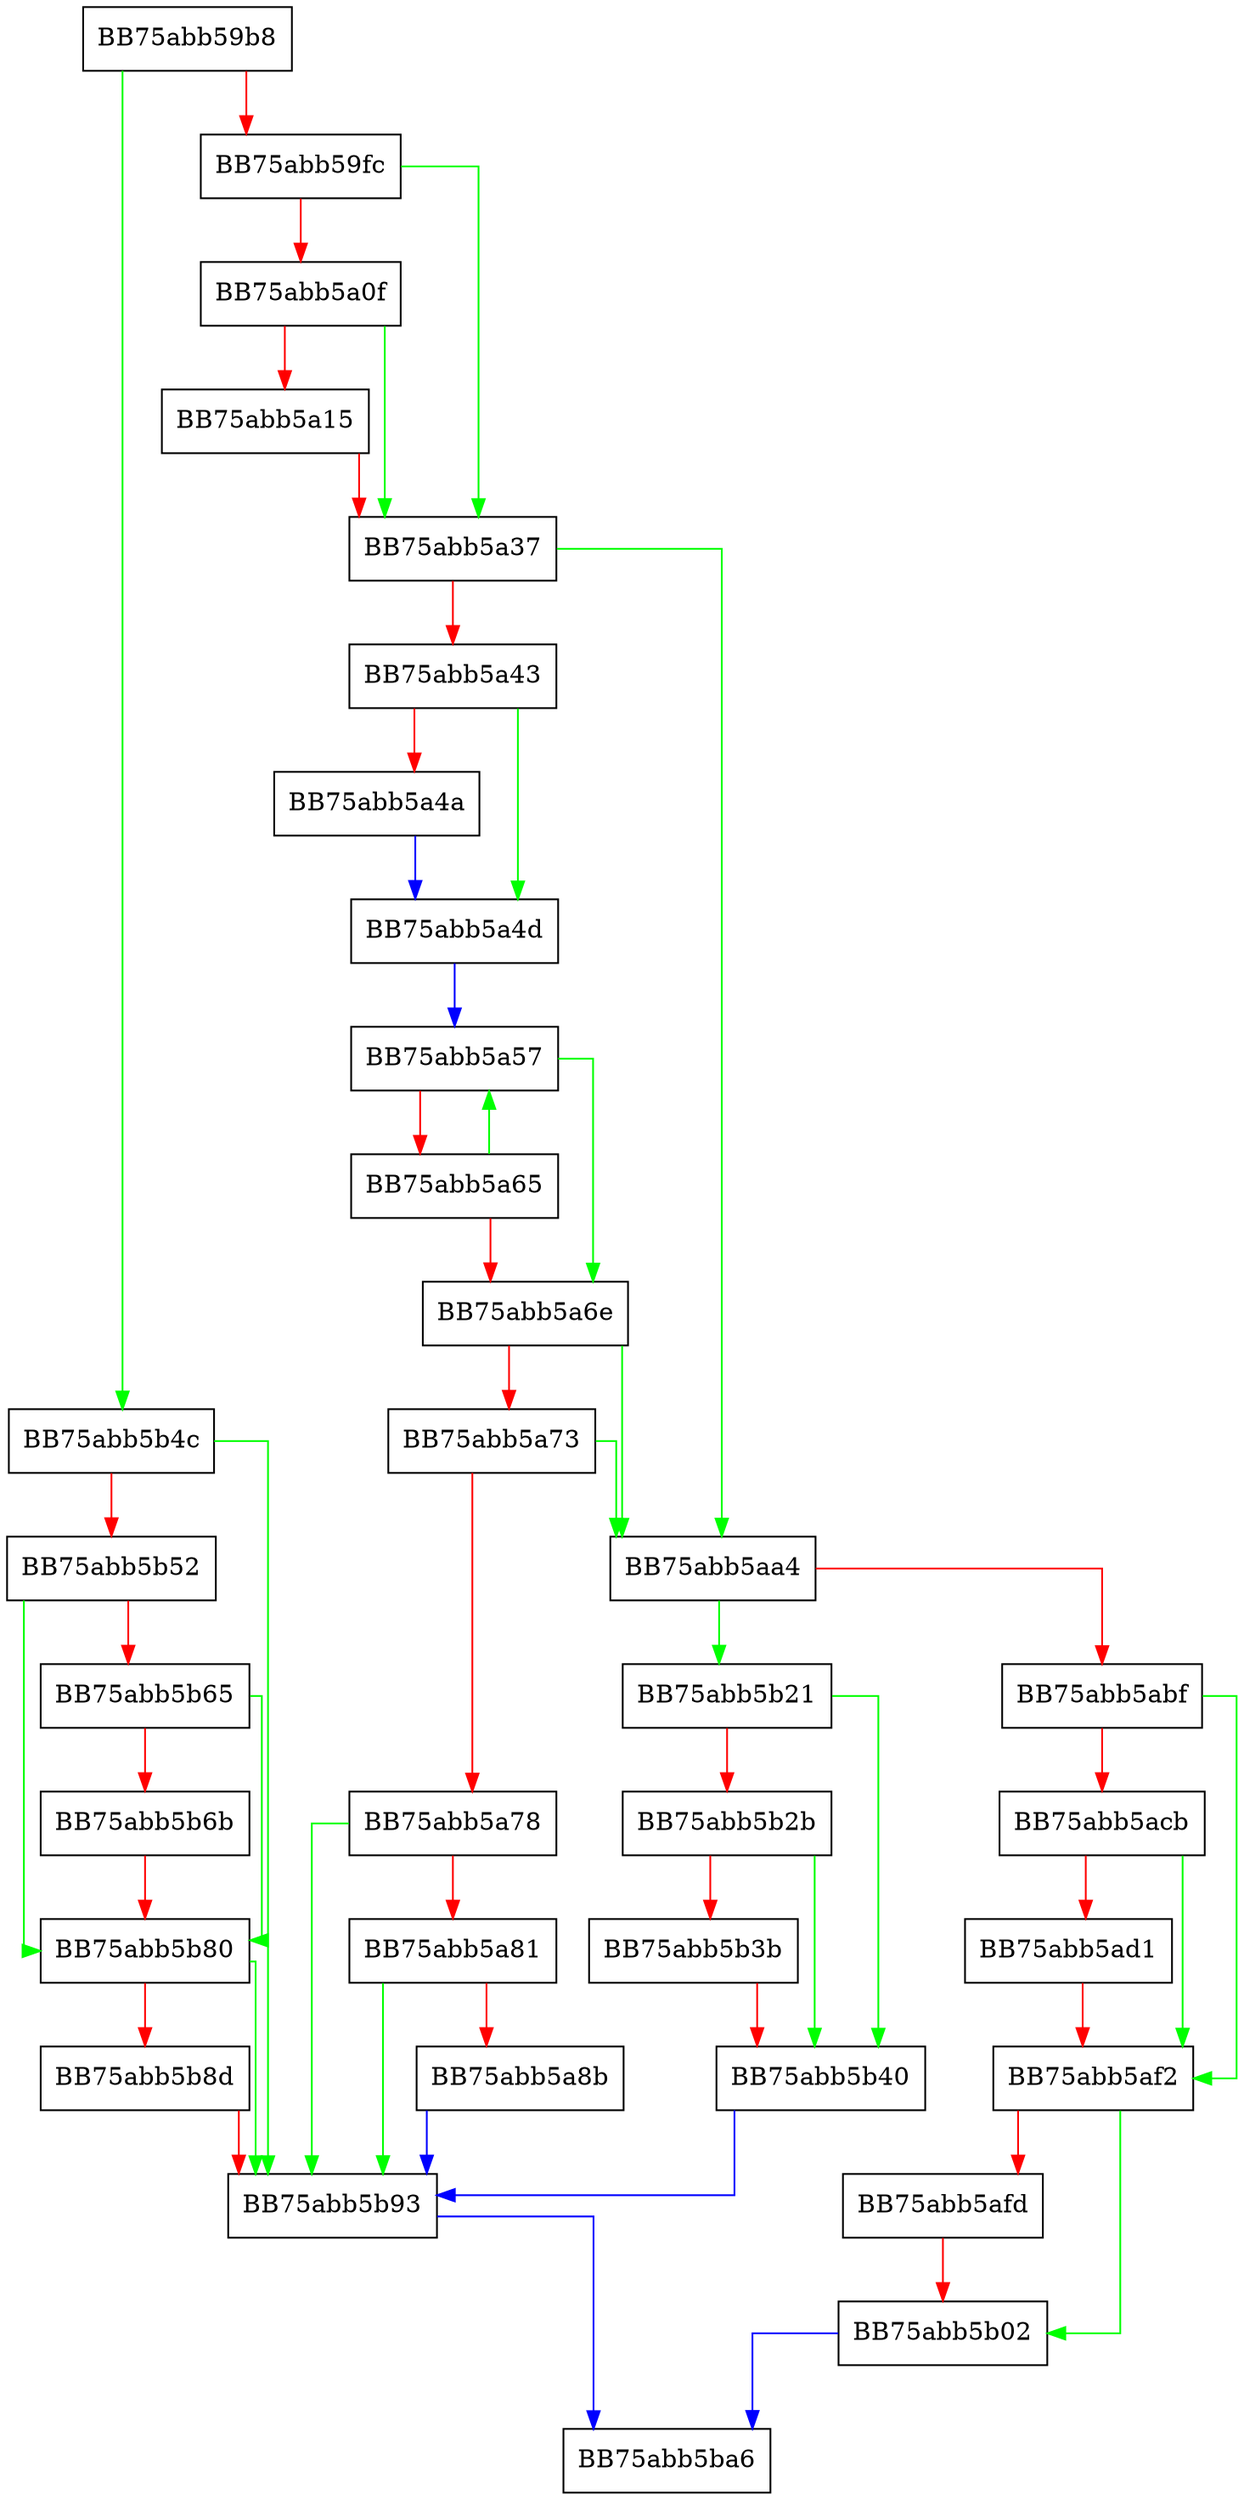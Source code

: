 digraph Refresh {
  node [shape="box"];
  graph [splines=ortho];
  BB75abb59b8 -> BB75abb5b4c [color="green"];
  BB75abb59b8 -> BB75abb59fc [color="red"];
  BB75abb59fc -> BB75abb5a37 [color="green"];
  BB75abb59fc -> BB75abb5a0f [color="red"];
  BB75abb5a0f -> BB75abb5a37 [color="green"];
  BB75abb5a0f -> BB75abb5a15 [color="red"];
  BB75abb5a15 -> BB75abb5a37 [color="red"];
  BB75abb5a37 -> BB75abb5aa4 [color="green"];
  BB75abb5a37 -> BB75abb5a43 [color="red"];
  BB75abb5a43 -> BB75abb5a4d [color="green"];
  BB75abb5a43 -> BB75abb5a4a [color="red"];
  BB75abb5a4a -> BB75abb5a4d [color="blue"];
  BB75abb5a4d -> BB75abb5a57 [color="blue"];
  BB75abb5a57 -> BB75abb5a6e [color="green"];
  BB75abb5a57 -> BB75abb5a65 [color="red"];
  BB75abb5a65 -> BB75abb5a57 [color="green"];
  BB75abb5a65 -> BB75abb5a6e [color="red"];
  BB75abb5a6e -> BB75abb5aa4 [color="green"];
  BB75abb5a6e -> BB75abb5a73 [color="red"];
  BB75abb5a73 -> BB75abb5aa4 [color="green"];
  BB75abb5a73 -> BB75abb5a78 [color="red"];
  BB75abb5a78 -> BB75abb5b93 [color="green"];
  BB75abb5a78 -> BB75abb5a81 [color="red"];
  BB75abb5a81 -> BB75abb5b93 [color="green"];
  BB75abb5a81 -> BB75abb5a8b [color="red"];
  BB75abb5a8b -> BB75abb5b93 [color="blue"];
  BB75abb5aa4 -> BB75abb5b21 [color="green"];
  BB75abb5aa4 -> BB75abb5abf [color="red"];
  BB75abb5abf -> BB75abb5af2 [color="green"];
  BB75abb5abf -> BB75abb5acb [color="red"];
  BB75abb5acb -> BB75abb5af2 [color="green"];
  BB75abb5acb -> BB75abb5ad1 [color="red"];
  BB75abb5ad1 -> BB75abb5af2 [color="red"];
  BB75abb5af2 -> BB75abb5b02 [color="green"];
  BB75abb5af2 -> BB75abb5afd [color="red"];
  BB75abb5afd -> BB75abb5b02 [color="red"];
  BB75abb5b02 -> BB75abb5ba6 [color="blue"];
  BB75abb5b21 -> BB75abb5b40 [color="green"];
  BB75abb5b21 -> BB75abb5b2b [color="red"];
  BB75abb5b2b -> BB75abb5b40 [color="green"];
  BB75abb5b2b -> BB75abb5b3b [color="red"];
  BB75abb5b3b -> BB75abb5b40 [color="red"];
  BB75abb5b40 -> BB75abb5b93 [color="blue"];
  BB75abb5b4c -> BB75abb5b93 [color="green"];
  BB75abb5b4c -> BB75abb5b52 [color="red"];
  BB75abb5b52 -> BB75abb5b80 [color="green"];
  BB75abb5b52 -> BB75abb5b65 [color="red"];
  BB75abb5b65 -> BB75abb5b80 [color="green"];
  BB75abb5b65 -> BB75abb5b6b [color="red"];
  BB75abb5b6b -> BB75abb5b80 [color="red"];
  BB75abb5b80 -> BB75abb5b93 [color="green"];
  BB75abb5b80 -> BB75abb5b8d [color="red"];
  BB75abb5b8d -> BB75abb5b93 [color="red"];
  BB75abb5b93 -> BB75abb5ba6 [color="blue"];
}